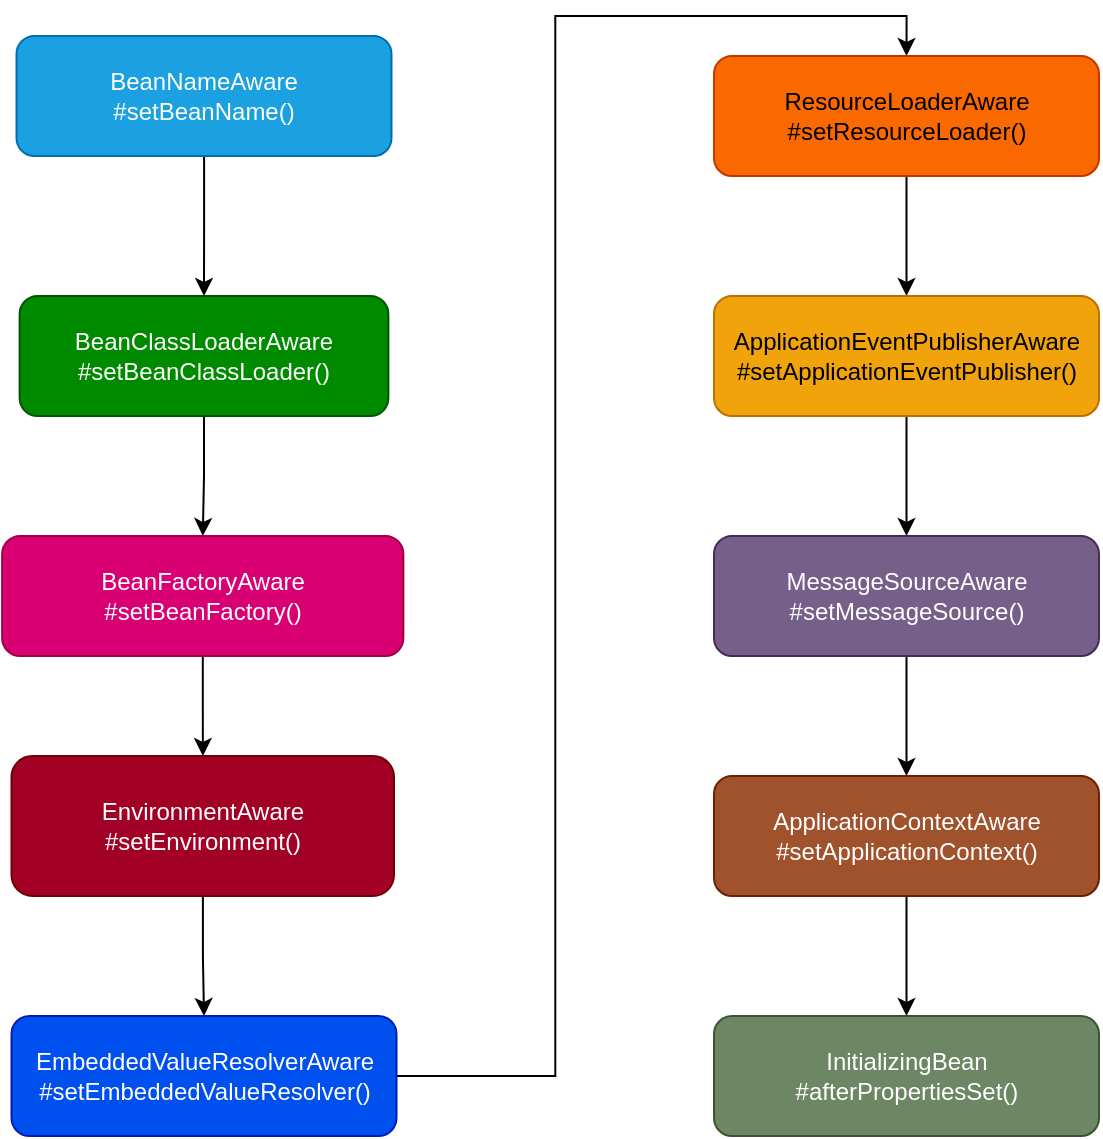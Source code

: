 <mxfile version="16.5.1" type="device"><diagram id="C5RBs43oDa-KdzZeNtuy" name="Page-1"><mxGraphModel dx="946" dy="725" grid="1" gridSize="10" guides="1" tooltips="1" connect="1" arrows="1" fold="1" page="1" pageScale="1" pageWidth="827" pageHeight="1169" math="0" shadow="0"><root><mxCell id="WIyWlLk6GJQsqaUBKTNV-0"/><mxCell id="WIyWlLk6GJQsqaUBKTNV-1" parent="WIyWlLk6GJQsqaUBKTNV-0"/><mxCell id="k4fkXV0P_5iTE43MAg5_-1" value="" style="edgeStyle=orthogonalEdgeStyle;rounded=0;orthogonalLoop=1;jettySize=auto;html=1;" edge="1" parent="WIyWlLk6GJQsqaUBKTNV-1" source="WIyWlLk6GJQsqaUBKTNV-3" target="k4fkXV0P_5iTE43MAg5_-0"><mxGeometry relative="1" as="geometry"/></mxCell><mxCell id="WIyWlLk6GJQsqaUBKTNV-3" value="BeanNameAware&lt;br&gt;#setBeanName()" style="rounded=1;whiteSpace=wrap;html=1;fontSize=12;glass=0;strokeWidth=1;shadow=0;fillColor=#1ba1e2;fontColor=#ffffff;strokeColor=#006EAF;" parent="WIyWlLk6GJQsqaUBKTNV-1" vertex="1"><mxGeometry x="141.25" y="90" width="187.5" height="60" as="geometry"/></mxCell><mxCell id="k4fkXV0P_5iTE43MAg5_-3" value="" style="edgeStyle=orthogonalEdgeStyle;rounded=0;orthogonalLoop=1;jettySize=auto;html=1;" edge="1" parent="WIyWlLk6GJQsqaUBKTNV-1" source="k4fkXV0P_5iTE43MAg5_-0" target="k4fkXV0P_5iTE43MAg5_-2"><mxGeometry relative="1" as="geometry"/></mxCell><mxCell id="k4fkXV0P_5iTE43MAg5_-0" value="BeanClassLoaderAware&lt;br&gt;#setBeanClassLoader()" style="whiteSpace=wrap;html=1;fillColor=#008a00;strokeColor=#005700;fontColor=#ffffff;rounded=1;glass=0;strokeWidth=1;shadow=0;" vertex="1" parent="WIyWlLk6GJQsqaUBKTNV-1"><mxGeometry x="142.81" y="220" width="184.38" height="60" as="geometry"/></mxCell><mxCell id="k4fkXV0P_5iTE43MAg5_-5" value="" style="edgeStyle=orthogonalEdgeStyle;rounded=0;orthogonalLoop=1;jettySize=auto;html=1;" edge="1" parent="WIyWlLk6GJQsqaUBKTNV-1" source="k4fkXV0P_5iTE43MAg5_-2" target="k4fkXV0P_5iTE43MAg5_-4"><mxGeometry relative="1" as="geometry"/></mxCell><mxCell id="k4fkXV0P_5iTE43MAg5_-2" value="BeanFactoryAware&lt;br&gt;#setBeanFactory()" style="whiteSpace=wrap;html=1;fillColor=#d80073;strokeColor=#A50040;fontColor=#ffffff;rounded=1;glass=0;strokeWidth=1;shadow=0;" vertex="1" parent="WIyWlLk6GJQsqaUBKTNV-1"><mxGeometry x="134.06" y="340" width="200.63" height="60" as="geometry"/></mxCell><mxCell id="k4fkXV0P_5iTE43MAg5_-7" style="edgeStyle=orthogonalEdgeStyle;rounded=0;orthogonalLoop=1;jettySize=auto;html=1;entryX=0.5;entryY=0;entryDx=0;entryDy=0;" edge="1" parent="WIyWlLk6GJQsqaUBKTNV-1" source="k4fkXV0P_5iTE43MAg5_-4" target="k4fkXV0P_5iTE43MAg5_-6"><mxGeometry relative="1" as="geometry"/></mxCell><mxCell id="k4fkXV0P_5iTE43MAg5_-4" value="EnvironmentAware&lt;br&gt;#setEnvironment()" style="whiteSpace=wrap;html=1;fillColor=#a20025;strokeColor=#6F0000;fontColor=#ffffff;rounded=1;glass=0;strokeWidth=1;shadow=0;" vertex="1" parent="WIyWlLk6GJQsqaUBKTNV-1"><mxGeometry x="138.75" y="450" width="191.25" height="70" as="geometry"/></mxCell><mxCell id="k4fkXV0P_5iTE43MAg5_-13" style="edgeStyle=orthogonalEdgeStyle;rounded=0;orthogonalLoop=1;jettySize=auto;html=1;entryX=0.5;entryY=0;entryDx=0;entryDy=0;" edge="1" parent="WIyWlLk6GJQsqaUBKTNV-1" source="k4fkXV0P_5iTE43MAg5_-6" target="k4fkXV0P_5iTE43MAg5_-8"><mxGeometry relative="1" as="geometry"/></mxCell><mxCell id="k4fkXV0P_5iTE43MAg5_-6" value="EmbeddedValueResolverAware&lt;br&gt;#setEmbeddedValueResolver()" style="whiteSpace=wrap;html=1;fillColor=#0050ef;strokeColor=#001DBC;fontColor=#ffffff;rounded=1;glass=0;strokeWidth=1;shadow=0;" vertex="1" parent="WIyWlLk6GJQsqaUBKTNV-1"><mxGeometry x="138.75" y="580" width="192.5" height="60" as="geometry"/></mxCell><mxCell id="k4fkXV0P_5iTE43MAg5_-14" style="edgeStyle=orthogonalEdgeStyle;rounded=0;orthogonalLoop=1;jettySize=auto;html=1;entryX=0.5;entryY=0;entryDx=0;entryDy=0;" edge="1" parent="WIyWlLk6GJQsqaUBKTNV-1" source="k4fkXV0P_5iTE43MAg5_-8" target="k4fkXV0P_5iTE43MAg5_-9"><mxGeometry relative="1" as="geometry"/></mxCell><mxCell id="k4fkXV0P_5iTE43MAg5_-8" value="ResourceLoaderAware&lt;br&gt;#setResourceLoader()" style="whiteSpace=wrap;html=1;fillColor=#fa6800;strokeColor=#C73500;fontColor=#000000;rounded=1;glass=0;strokeWidth=1;shadow=0;" vertex="1" parent="WIyWlLk6GJQsqaUBKTNV-1"><mxGeometry x="490" y="100" width="192.5" height="60" as="geometry"/></mxCell><mxCell id="k4fkXV0P_5iTE43MAg5_-15" style="edgeStyle=orthogonalEdgeStyle;rounded=0;orthogonalLoop=1;jettySize=auto;html=1;entryX=0.5;entryY=0;entryDx=0;entryDy=0;" edge="1" parent="WIyWlLk6GJQsqaUBKTNV-1" source="k4fkXV0P_5iTE43MAg5_-9" target="k4fkXV0P_5iTE43MAg5_-10"><mxGeometry relative="1" as="geometry"/></mxCell><mxCell id="k4fkXV0P_5iTE43MAg5_-9" value="ApplicationEventPublisherAware&lt;br&gt;#setApplicationEventPublisher()" style="whiteSpace=wrap;html=1;fillColor=#f0a30a;strokeColor=#BD7000;fontColor=#000000;rounded=1;glass=0;strokeWidth=1;shadow=0;" vertex="1" parent="WIyWlLk6GJQsqaUBKTNV-1"><mxGeometry x="490" y="220" width="192.5" height="60" as="geometry"/></mxCell><mxCell id="k4fkXV0P_5iTE43MAg5_-16" style="edgeStyle=orthogonalEdgeStyle;rounded=0;orthogonalLoop=1;jettySize=auto;html=1;entryX=0.5;entryY=0;entryDx=0;entryDy=0;" edge="1" parent="WIyWlLk6GJQsqaUBKTNV-1" source="k4fkXV0P_5iTE43MAg5_-10" target="k4fkXV0P_5iTE43MAg5_-11"><mxGeometry relative="1" as="geometry"/></mxCell><mxCell id="k4fkXV0P_5iTE43MAg5_-10" value="MessageSourceAware&lt;br&gt;#setMessageSource()" style="whiteSpace=wrap;html=1;fillColor=#76608a;strokeColor=#432D57;fontColor=#ffffff;rounded=1;glass=0;strokeWidth=1;shadow=0;" vertex="1" parent="WIyWlLk6GJQsqaUBKTNV-1"><mxGeometry x="490" y="340" width="192.5" height="60" as="geometry"/></mxCell><mxCell id="k4fkXV0P_5iTE43MAg5_-17" style="edgeStyle=orthogonalEdgeStyle;rounded=0;orthogonalLoop=1;jettySize=auto;html=1;entryX=0.5;entryY=0;entryDx=0;entryDy=0;" edge="1" parent="WIyWlLk6GJQsqaUBKTNV-1" source="k4fkXV0P_5iTE43MAg5_-11" target="k4fkXV0P_5iTE43MAg5_-12"><mxGeometry relative="1" as="geometry"/></mxCell><mxCell id="k4fkXV0P_5iTE43MAg5_-11" value="ApplicationContextAware&lt;br&gt;#setApplicationContext()" style="whiteSpace=wrap;html=1;fillColor=#a0522d;strokeColor=#6D1F00;fontColor=#ffffff;rounded=1;glass=0;strokeWidth=1;shadow=0;" vertex="1" parent="WIyWlLk6GJQsqaUBKTNV-1"><mxGeometry x="490" y="460" width="192.5" height="60" as="geometry"/></mxCell><mxCell id="k4fkXV0P_5iTE43MAg5_-12" value="InitializingBean&lt;br&gt;#afterPropertiesSet()" style="whiteSpace=wrap;html=1;fillColor=#6d8764;strokeColor=#3A5431;fontColor=#ffffff;rounded=1;glass=0;strokeWidth=1;shadow=0;" vertex="1" parent="WIyWlLk6GJQsqaUBKTNV-1"><mxGeometry x="490" y="580" width="192.5" height="60" as="geometry"/></mxCell></root></mxGraphModel></diagram></mxfile>